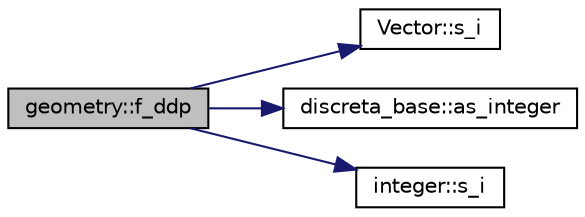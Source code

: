 digraph "geometry::f_ddp"
{
  edge [fontname="Helvetica",fontsize="10",labelfontname="Helvetica",labelfontsize="10"];
  node [fontname="Helvetica",fontsize="10",shape=record];
  rankdir="LR";
  Node453 [label="geometry::f_ddp",height=0.2,width=0.4,color="black", fillcolor="grey75", style="filled", fontcolor="black"];
  Node453 -> Node454 [color="midnightblue",fontsize="10",style="solid",fontname="Helvetica"];
  Node454 [label="Vector::s_i",height=0.2,width=0.4,color="black", fillcolor="white", style="filled",URL="$d5/db2/class_vector.html#a1c4fe1752523df8119f70dd550244871"];
  Node453 -> Node455 [color="midnightblue",fontsize="10",style="solid",fontname="Helvetica"];
  Node455 [label="discreta_base::as_integer",height=0.2,width=0.4,color="black", fillcolor="white", style="filled",URL="$d7/d71/classdiscreta__base.html#a00d7691eaf874fd283d942692fe8dd26"];
  Node453 -> Node456 [color="midnightblue",fontsize="10",style="solid",fontname="Helvetica"];
  Node456 [label="integer::s_i",height=0.2,width=0.4,color="black", fillcolor="white", style="filled",URL="$d0/de5/classinteger.html#adf28e9f94d4c844adaa950deeb80b904"];
}
